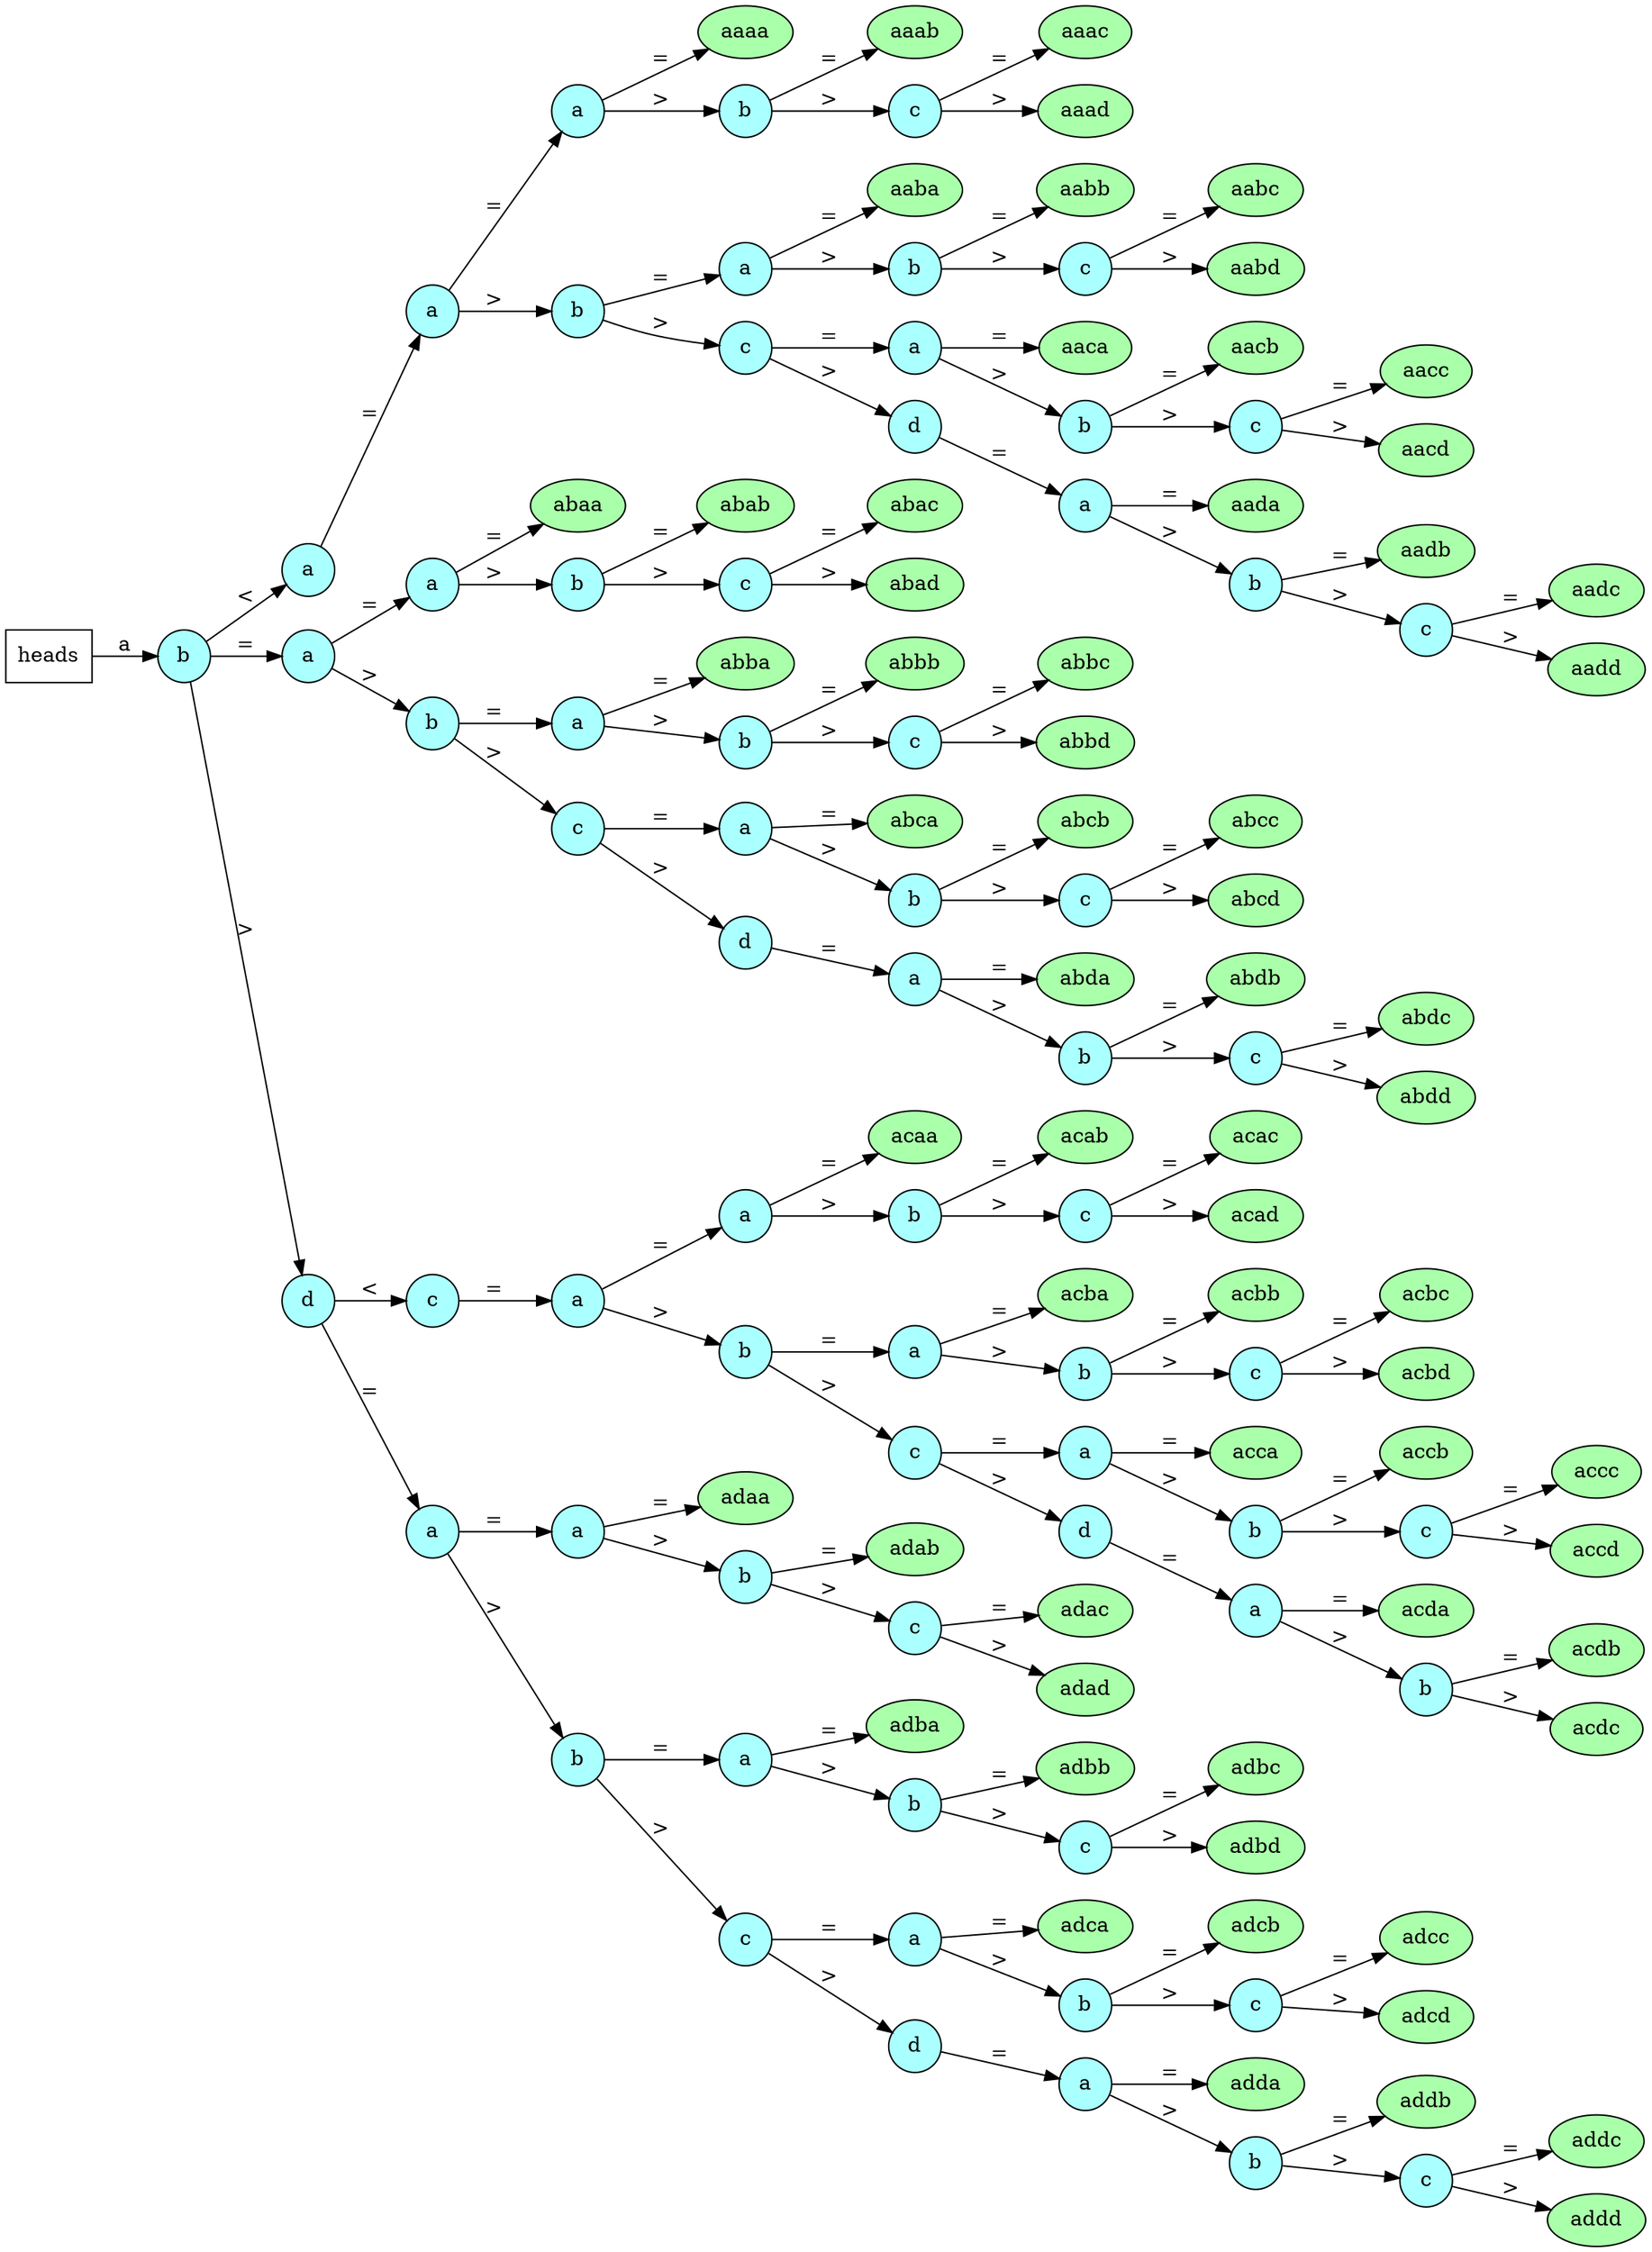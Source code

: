 digraph TST {
rankdir=LR;
n0[label="heads", shape="rect"];
n1[label="b", shape="circle", fillcolor="#aaffff", style="filled"];
n2[label="a", shape="circle", fillcolor="#aaffff", style="filled"];
n3[label="a", shape="circle", fillcolor="#aaffff", style="filled"];
n4[label="a", shape="circle", fillcolor="#aaffff", style="filled"];
n5[label="aaaa", fillcolor="#aaffaa" style="filled"];
n6[label="b", shape="circle", fillcolor="#aaffff", style="filled"];
n7[label="aaab", fillcolor="#aaffaa" style="filled"];
n8[label="c", shape="circle", fillcolor="#aaffff", style="filled"];
n9[label="aaac", fillcolor="#aaffaa" style="filled"];
n10[label="aaad", fillcolor="#aaffaa" style="filled"];
n11[label="b", shape="circle", fillcolor="#aaffff", style="filled"];
n12[label="a", shape="circle", fillcolor="#aaffff", style="filled"];
n13[label="aaba", fillcolor="#aaffaa" style="filled"];
n14[label="b", shape="circle", fillcolor="#aaffff", style="filled"];
n15[label="aabb", fillcolor="#aaffaa" style="filled"];
n16[label="c", shape="circle", fillcolor="#aaffff", style="filled"];
n17[label="aabc", fillcolor="#aaffaa" style="filled"];
n18[label="aabd", fillcolor="#aaffaa" style="filled"];
n19[label="c", shape="circle", fillcolor="#aaffff", style="filled"];
n20[label="a", shape="circle", fillcolor="#aaffff", style="filled"];
n21[label="aaca", fillcolor="#aaffaa" style="filled"];
n22[label="b", shape="circle", fillcolor="#aaffff", style="filled"];
n23[label="aacb", fillcolor="#aaffaa" style="filled"];
n24[label="c", shape="circle", fillcolor="#aaffff", style="filled"];
n25[label="aacc", fillcolor="#aaffaa" style="filled"];
n26[label="aacd", fillcolor="#aaffaa" style="filled"];
n27[label="d", shape="circle", fillcolor="#aaffff", style="filled"];
n28[label="a", shape="circle", fillcolor="#aaffff", style="filled"];
n29[label="aada", fillcolor="#aaffaa" style="filled"];
n30[label="b", shape="circle", fillcolor="#aaffff", style="filled"];
n31[label="aadb", fillcolor="#aaffaa" style="filled"];
n32[label="c", shape="circle", fillcolor="#aaffff", style="filled"];
n33[label="aadc", fillcolor="#aaffaa" style="filled"];
n34[label="aadd", fillcolor="#aaffaa" style="filled"];
n35[label="a", shape="circle", fillcolor="#aaffff", style="filled"];
n36[label="a", shape="circle", fillcolor="#aaffff", style="filled"];
n37[label="abaa", fillcolor="#aaffaa" style="filled"];
n38[label="b", shape="circle", fillcolor="#aaffff", style="filled"];
n39[label="abab", fillcolor="#aaffaa" style="filled"];
n40[label="c", shape="circle", fillcolor="#aaffff", style="filled"];
n41[label="abac", fillcolor="#aaffaa" style="filled"];
n42[label="abad", fillcolor="#aaffaa" style="filled"];
n43[label="b", shape="circle", fillcolor="#aaffff", style="filled"];
n44[label="a", shape="circle", fillcolor="#aaffff", style="filled"];
n45[label="abba", fillcolor="#aaffaa" style="filled"];
n46[label="b", shape="circle", fillcolor="#aaffff", style="filled"];
n47[label="abbb", fillcolor="#aaffaa" style="filled"];
n48[label="c", shape="circle", fillcolor="#aaffff", style="filled"];
n49[label="abbc", fillcolor="#aaffaa" style="filled"];
n50[label="abbd", fillcolor="#aaffaa" style="filled"];
n51[label="c", shape="circle", fillcolor="#aaffff", style="filled"];
n52[label="a", shape="circle", fillcolor="#aaffff", style="filled"];
n53[label="abca", fillcolor="#aaffaa" style="filled"];
n54[label="b", shape="circle", fillcolor="#aaffff", style="filled"];
n55[label="abcb", fillcolor="#aaffaa" style="filled"];
n56[label="c", shape="circle", fillcolor="#aaffff", style="filled"];
n57[label="abcc", fillcolor="#aaffaa" style="filled"];
n58[label="abcd", fillcolor="#aaffaa" style="filled"];
n59[label="d", shape="circle", fillcolor="#aaffff", style="filled"];
n60[label="a", shape="circle", fillcolor="#aaffff", style="filled"];
n61[label="abda", fillcolor="#aaffaa" style="filled"];
n62[label="b", shape="circle", fillcolor="#aaffff", style="filled"];
n63[label="abdb", fillcolor="#aaffaa" style="filled"];
n64[label="c", shape="circle", fillcolor="#aaffff", style="filled"];
n65[label="abdc", fillcolor="#aaffaa" style="filled"];
n66[label="abdd", fillcolor="#aaffaa" style="filled"];
n67[label="d", shape="circle", fillcolor="#aaffff", style="filled"];
n68[label="c", shape="circle", fillcolor="#aaffff", style="filled"];
n69[label="a", shape="circle", fillcolor="#aaffff", style="filled"];
n70[label="a", shape="circle", fillcolor="#aaffff", style="filled"];
n71[label="acaa", fillcolor="#aaffaa" style="filled"];
n72[label="b", shape="circle", fillcolor="#aaffff", style="filled"];
n73[label="acab", fillcolor="#aaffaa" style="filled"];
n74[label="c", shape="circle", fillcolor="#aaffff", style="filled"];
n75[label="acac", fillcolor="#aaffaa" style="filled"];
n76[label="acad", fillcolor="#aaffaa" style="filled"];
n77[label="b", shape="circle", fillcolor="#aaffff", style="filled"];
n78[label="a", shape="circle", fillcolor="#aaffff", style="filled"];
n79[label="acba", fillcolor="#aaffaa" style="filled"];
n80[label="b", shape="circle", fillcolor="#aaffff", style="filled"];
n81[label="acbb", fillcolor="#aaffaa" style="filled"];
n82[label="c", shape="circle", fillcolor="#aaffff", style="filled"];
n83[label="acbc", fillcolor="#aaffaa" style="filled"];
n84[label="acbd", fillcolor="#aaffaa" style="filled"];
n85[label="c", shape="circle", fillcolor="#aaffff", style="filled"];
n86[label="a", shape="circle", fillcolor="#aaffff", style="filled"];
n87[label="acca", fillcolor="#aaffaa" style="filled"];
n88[label="b", shape="circle", fillcolor="#aaffff", style="filled"];
n89[label="accb", fillcolor="#aaffaa" style="filled"];
n90[label="c", shape="circle", fillcolor="#aaffff", style="filled"];
n91[label="accc", fillcolor="#aaffaa" style="filled"];
n92[label="accd", fillcolor="#aaffaa" style="filled"];
n93[label="d", shape="circle", fillcolor="#aaffff", style="filled"];
n94[label="a", shape="circle", fillcolor="#aaffff", style="filled"];
n95[label="acda", fillcolor="#aaffaa" style="filled"];
n96[label="b", shape="circle", fillcolor="#aaffff", style="filled"];
n97[label="acdb", fillcolor="#aaffaa" style="filled"];
n98[label="acdc", fillcolor="#aaffaa" style="filled"];
n99[label="a", shape="circle", fillcolor="#aaffff", style="filled"];
n100[label="a", shape="circle", fillcolor="#aaffff", style="filled"];
n101[label="adaa", fillcolor="#aaffaa" style="filled"];
n102[label="b", shape="circle", fillcolor="#aaffff", style="filled"];
n103[label="adab", fillcolor="#aaffaa" style="filled"];
n104[label="c", shape="circle", fillcolor="#aaffff", style="filled"];
n105[label="adac", fillcolor="#aaffaa" style="filled"];
n106[label="adad", fillcolor="#aaffaa" style="filled"];
n107[label="b", shape="circle", fillcolor="#aaffff", style="filled"];
n108[label="a", shape="circle", fillcolor="#aaffff", style="filled"];
n109[label="adba", fillcolor="#aaffaa" style="filled"];
n110[label="b", shape="circle", fillcolor="#aaffff", style="filled"];
n111[label="adbb", fillcolor="#aaffaa" style="filled"];
n112[label="c", shape="circle", fillcolor="#aaffff", style="filled"];
n113[label="adbc", fillcolor="#aaffaa" style="filled"];
n114[label="adbd", fillcolor="#aaffaa" style="filled"];
n115[label="c", shape="circle", fillcolor="#aaffff", style="filled"];
n116[label="a", shape="circle", fillcolor="#aaffff", style="filled"];
n117[label="adca", fillcolor="#aaffaa" style="filled"];
n118[label="b", shape="circle", fillcolor="#aaffff", style="filled"];
n119[label="adcb", fillcolor="#aaffaa" style="filled"];
n120[label="c", shape="circle", fillcolor="#aaffff", style="filled"];
n121[label="adcc", fillcolor="#aaffaa" style="filled"];
n122[label="adcd", fillcolor="#aaffaa" style="filled"];
n123[label="d", shape="circle", fillcolor="#aaffff", style="filled"];
n124[label="a", shape="circle", fillcolor="#aaffff", style="filled"];
n125[label="adda", fillcolor="#aaffaa" style="filled"];
n126[label="b", shape="circle", fillcolor="#aaffff", style="filled"];
n127[label="addb", fillcolor="#aaffaa" style="filled"];
n128[label="c", shape="circle", fillcolor="#aaffff", style="filled"];
n129[label="addc", fillcolor="#aaffaa" style="filled"];
n130[label="addd", fillcolor="#aaffaa" style="filled"];
n0 -> n1 [label="a"];
n1 -> n2 [label="<"];
n2 -> n3 [label="="];
n3 -> n4 [label="="];
n4 -> n5 [label="="];
n4 -> n6 [label=">"];
n6 -> n7 [label="="];
n6 -> n8 [label=">"];
n8 -> n9 [label="="];
n8 -> n10 [label=">"];
n3 -> n11 [label=">"];
n11 -> n12 [label="="];
n12 -> n13 [label="="];
n12 -> n14 [label=">"];
n14 -> n15 [label="="];
n14 -> n16 [label=">"];
n16 -> n17 [label="="];
n16 -> n18 [label=">"];
n11 -> n19 [label=">"];
n19 -> n20 [label="="];
n20 -> n21 [label="="];
n20 -> n22 [label=">"];
n22 -> n23 [label="="];
n22 -> n24 [label=">"];
n24 -> n25 [label="="];
n24 -> n26 [label=">"];
n19 -> n27 [label=">"];
n27 -> n28 [label="="];
n28 -> n29 [label="="];
n28 -> n30 [label=">"];
n30 -> n31 [label="="];
n30 -> n32 [label=">"];
n32 -> n33 [label="="];
n32 -> n34 [label=">"];
n1 -> n35 [label="="];
n35 -> n36 [label="="];
n36 -> n37 [label="="];
n36 -> n38 [label=">"];
n38 -> n39 [label="="];
n38 -> n40 [label=">"];
n40 -> n41 [label="="];
n40 -> n42 [label=">"];
n35 -> n43 [label=">"];
n43 -> n44 [label="="];
n44 -> n45 [label="="];
n44 -> n46 [label=">"];
n46 -> n47 [label="="];
n46 -> n48 [label=">"];
n48 -> n49 [label="="];
n48 -> n50 [label=">"];
n43 -> n51 [label=">"];
n51 -> n52 [label="="];
n52 -> n53 [label="="];
n52 -> n54 [label=">"];
n54 -> n55 [label="="];
n54 -> n56 [label=">"];
n56 -> n57 [label="="];
n56 -> n58 [label=">"];
n51 -> n59 [label=">"];
n59 -> n60 [label="="];
n60 -> n61 [label="="];
n60 -> n62 [label=">"];
n62 -> n63 [label="="];
n62 -> n64 [label=">"];
n64 -> n65 [label="="];
n64 -> n66 [label=">"];
n1 -> n67 [label=">"];
n67 -> n68 [label="<"];
n68 -> n69 [label="="];
n69 -> n70 [label="="];
n70 -> n71 [label="="];
n70 -> n72 [label=">"];
n72 -> n73 [label="="];
n72 -> n74 [label=">"];
n74 -> n75 [label="="];
n74 -> n76 [label=">"];
n69 -> n77 [label=">"];
n77 -> n78 [label="="];
n78 -> n79 [label="="];
n78 -> n80 [label=">"];
n80 -> n81 [label="="];
n80 -> n82 [label=">"];
n82 -> n83 [label="="];
n82 -> n84 [label=">"];
n77 -> n85 [label=">"];
n85 -> n86 [label="="];
n86 -> n87 [label="="];
n86 -> n88 [label=">"];
n88 -> n89 [label="="];
n88 -> n90 [label=">"];
n90 -> n91 [label="="];
n90 -> n92 [label=">"];
n85 -> n93 [label=">"];
n93 -> n94 [label="="];
n94 -> n95 [label="="];
n94 -> n96 [label=">"];
n96 -> n97 [label="="];
n96 -> n98 [label=">"];
n67 -> n99 [label="="];
n99 -> n100 [label="="];
n100 -> n101 [label="="];
n100 -> n102 [label=">"];
n102 -> n103 [label="="];
n102 -> n104 [label=">"];
n104 -> n105 [label="="];
n104 -> n106 [label=">"];
n99 -> n107 [label=">"];
n107 -> n108 [label="="];
n108 -> n109 [label="="];
n108 -> n110 [label=">"];
n110 -> n111 [label="="];
n110 -> n112 [label=">"];
n112 -> n113 [label="="];
n112 -> n114 [label=">"];
n107 -> n115 [label=">"];
n115 -> n116 [label="="];
n116 -> n117 [label="="];
n116 -> n118 [label=">"];
n118 -> n119 [label="="];
n118 -> n120 [label=">"];
n120 -> n121 [label="="];
n120 -> n122 [label=">"];
n115 -> n123 [label=">"];
n123 -> n124 [label="="];
n124 -> n125 [label="="];
n124 -> n126 [label=">"];
n126 -> n127 [label="="];
n126 -> n128 [label=">"];
n128 -> n129 [label="="];
n128 -> n130 [label=">"];
}

